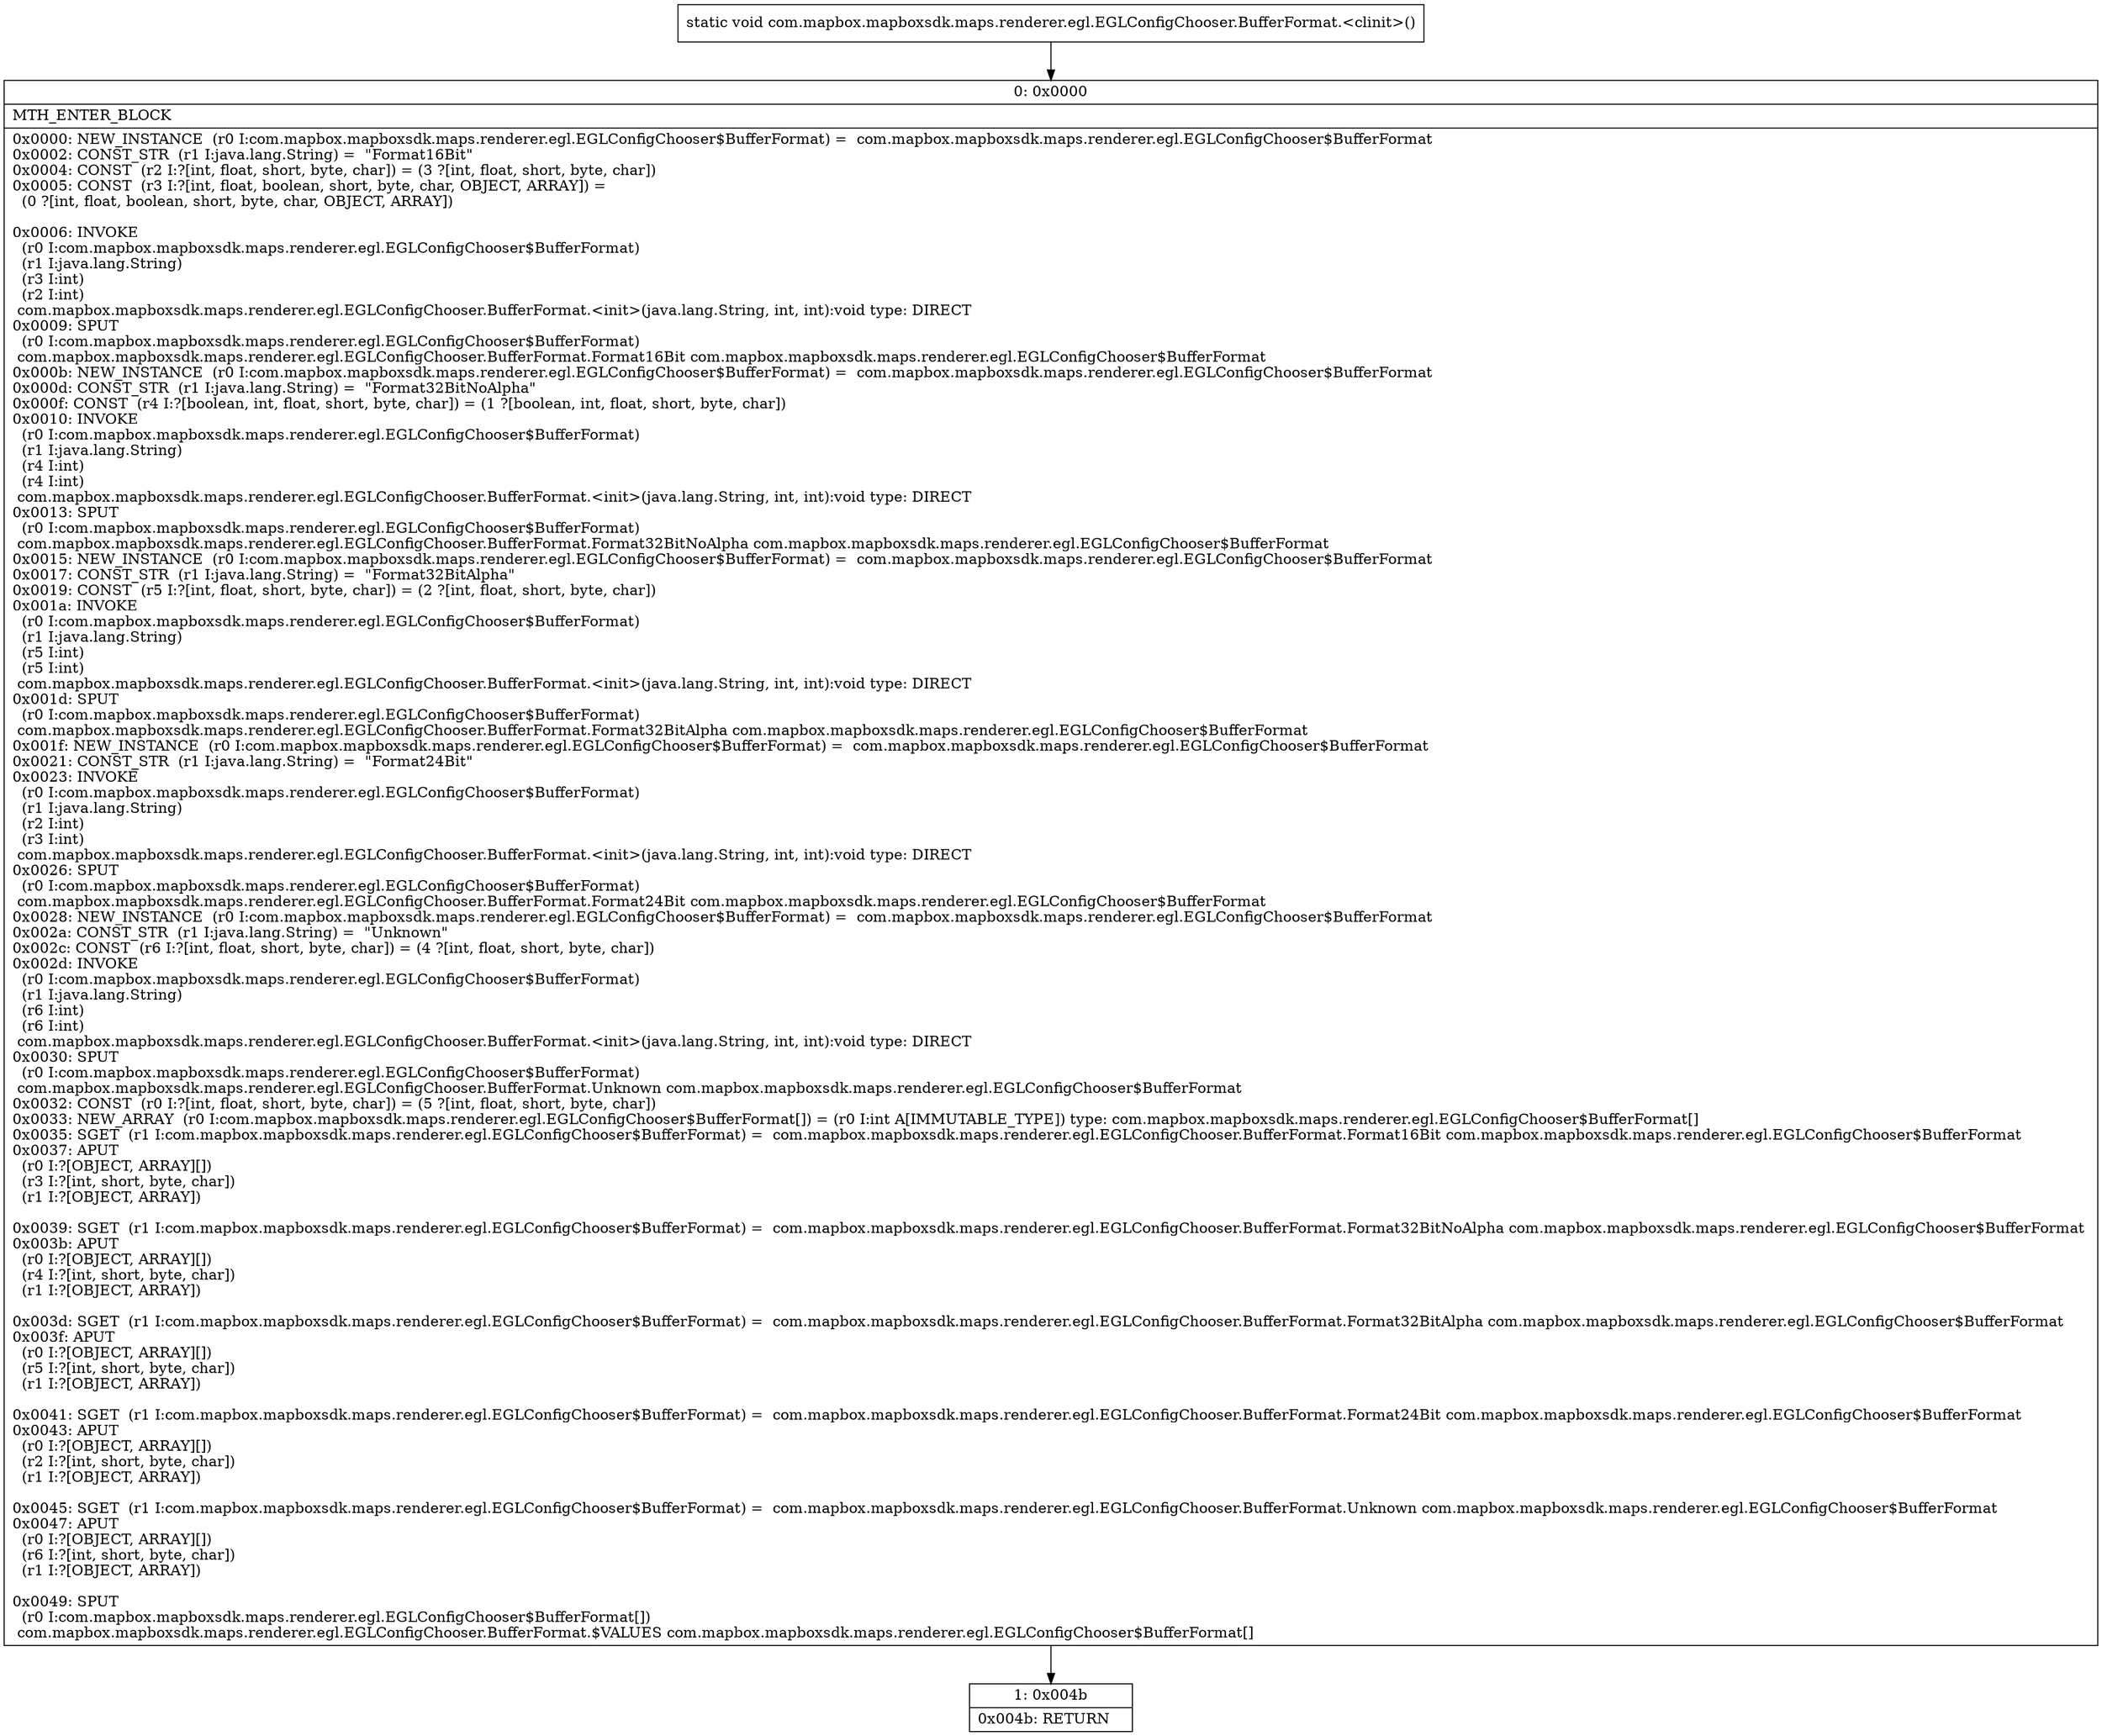 digraph "CFG forcom.mapbox.mapboxsdk.maps.renderer.egl.EGLConfigChooser.BufferFormat.\<clinit\>()V" {
Node_0 [shape=record,label="{0\:\ 0x0000|MTH_ENTER_BLOCK\l|0x0000: NEW_INSTANCE  (r0 I:com.mapbox.mapboxsdk.maps.renderer.egl.EGLConfigChooser$BufferFormat) =  com.mapbox.mapboxsdk.maps.renderer.egl.EGLConfigChooser$BufferFormat \l0x0002: CONST_STR  (r1 I:java.lang.String) =  \"Format16Bit\" \l0x0004: CONST  (r2 I:?[int, float, short, byte, char]) = (3 ?[int, float, short, byte, char]) \l0x0005: CONST  (r3 I:?[int, float, boolean, short, byte, char, OBJECT, ARRAY]) = \l  (0 ?[int, float, boolean, short, byte, char, OBJECT, ARRAY])\l \l0x0006: INVOKE  \l  (r0 I:com.mapbox.mapboxsdk.maps.renderer.egl.EGLConfigChooser$BufferFormat)\l  (r1 I:java.lang.String)\l  (r3 I:int)\l  (r2 I:int)\l com.mapbox.mapboxsdk.maps.renderer.egl.EGLConfigChooser.BufferFormat.\<init\>(java.lang.String, int, int):void type: DIRECT \l0x0009: SPUT  \l  (r0 I:com.mapbox.mapboxsdk.maps.renderer.egl.EGLConfigChooser$BufferFormat)\l com.mapbox.mapboxsdk.maps.renderer.egl.EGLConfigChooser.BufferFormat.Format16Bit com.mapbox.mapboxsdk.maps.renderer.egl.EGLConfigChooser$BufferFormat \l0x000b: NEW_INSTANCE  (r0 I:com.mapbox.mapboxsdk.maps.renderer.egl.EGLConfigChooser$BufferFormat) =  com.mapbox.mapboxsdk.maps.renderer.egl.EGLConfigChooser$BufferFormat \l0x000d: CONST_STR  (r1 I:java.lang.String) =  \"Format32BitNoAlpha\" \l0x000f: CONST  (r4 I:?[boolean, int, float, short, byte, char]) = (1 ?[boolean, int, float, short, byte, char]) \l0x0010: INVOKE  \l  (r0 I:com.mapbox.mapboxsdk.maps.renderer.egl.EGLConfigChooser$BufferFormat)\l  (r1 I:java.lang.String)\l  (r4 I:int)\l  (r4 I:int)\l com.mapbox.mapboxsdk.maps.renderer.egl.EGLConfigChooser.BufferFormat.\<init\>(java.lang.String, int, int):void type: DIRECT \l0x0013: SPUT  \l  (r0 I:com.mapbox.mapboxsdk.maps.renderer.egl.EGLConfigChooser$BufferFormat)\l com.mapbox.mapboxsdk.maps.renderer.egl.EGLConfigChooser.BufferFormat.Format32BitNoAlpha com.mapbox.mapboxsdk.maps.renderer.egl.EGLConfigChooser$BufferFormat \l0x0015: NEW_INSTANCE  (r0 I:com.mapbox.mapboxsdk.maps.renderer.egl.EGLConfigChooser$BufferFormat) =  com.mapbox.mapboxsdk.maps.renderer.egl.EGLConfigChooser$BufferFormat \l0x0017: CONST_STR  (r1 I:java.lang.String) =  \"Format32BitAlpha\" \l0x0019: CONST  (r5 I:?[int, float, short, byte, char]) = (2 ?[int, float, short, byte, char]) \l0x001a: INVOKE  \l  (r0 I:com.mapbox.mapboxsdk.maps.renderer.egl.EGLConfigChooser$BufferFormat)\l  (r1 I:java.lang.String)\l  (r5 I:int)\l  (r5 I:int)\l com.mapbox.mapboxsdk.maps.renderer.egl.EGLConfigChooser.BufferFormat.\<init\>(java.lang.String, int, int):void type: DIRECT \l0x001d: SPUT  \l  (r0 I:com.mapbox.mapboxsdk.maps.renderer.egl.EGLConfigChooser$BufferFormat)\l com.mapbox.mapboxsdk.maps.renderer.egl.EGLConfigChooser.BufferFormat.Format32BitAlpha com.mapbox.mapboxsdk.maps.renderer.egl.EGLConfigChooser$BufferFormat \l0x001f: NEW_INSTANCE  (r0 I:com.mapbox.mapboxsdk.maps.renderer.egl.EGLConfigChooser$BufferFormat) =  com.mapbox.mapboxsdk.maps.renderer.egl.EGLConfigChooser$BufferFormat \l0x0021: CONST_STR  (r1 I:java.lang.String) =  \"Format24Bit\" \l0x0023: INVOKE  \l  (r0 I:com.mapbox.mapboxsdk.maps.renderer.egl.EGLConfigChooser$BufferFormat)\l  (r1 I:java.lang.String)\l  (r2 I:int)\l  (r3 I:int)\l com.mapbox.mapboxsdk.maps.renderer.egl.EGLConfigChooser.BufferFormat.\<init\>(java.lang.String, int, int):void type: DIRECT \l0x0026: SPUT  \l  (r0 I:com.mapbox.mapboxsdk.maps.renderer.egl.EGLConfigChooser$BufferFormat)\l com.mapbox.mapboxsdk.maps.renderer.egl.EGLConfigChooser.BufferFormat.Format24Bit com.mapbox.mapboxsdk.maps.renderer.egl.EGLConfigChooser$BufferFormat \l0x0028: NEW_INSTANCE  (r0 I:com.mapbox.mapboxsdk.maps.renderer.egl.EGLConfigChooser$BufferFormat) =  com.mapbox.mapboxsdk.maps.renderer.egl.EGLConfigChooser$BufferFormat \l0x002a: CONST_STR  (r1 I:java.lang.String) =  \"Unknown\" \l0x002c: CONST  (r6 I:?[int, float, short, byte, char]) = (4 ?[int, float, short, byte, char]) \l0x002d: INVOKE  \l  (r0 I:com.mapbox.mapboxsdk.maps.renderer.egl.EGLConfigChooser$BufferFormat)\l  (r1 I:java.lang.String)\l  (r6 I:int)\l  (r6 I:int)\l com.mapbox.mapboxsdk.maps.renderer.egl.EGLConfigChooser.BufferFormat.\<init\>(java.lang.String, int, int):void type: DIRECT \l0x0030: SPUT  \l  (r0 I:com.mapbox.mapboxsdk.maps.renderer.egl.EGLConfigChooser$BufferFormat)\l com.mapbox.mapboxsdk.maps.renderer.egl.EGLConfigChooser.BufferFormat.Unknown com.mapbox.mapboxsdk.maps.renderer.egl.EGLConfigChooser$BufferFormat \l0x0032: CONST  (r0 I:?[int, float, short, byte, char]) = (5 ?[int, float, short, byte, char]) \l0x0033: NEW_ARRAY  (r0 I:com.mapbox.mapboxsdk.maps.renderer.egl.EGLConfigChooser$BufferFormat[]) = (r0 I:int A[IMMUTABLE_TYPE]) type: com.mapbox.mapboxsdk.maps.renderer.egl.EGLConfigChooser$BufferFormat[] \l0x0035: SGET  (r1 I:com.mapbox.mapboxsdk.maps.renderer.egl.EGLConfigChooser$BufferFormat) =  com.mapbox.mapboxsdk.maps.renderer.egl.EGLConfigChooser.BufferFormat.Format16Bit com.mapbox.mapboxsdk.maps.renderer.egl.EGLConfigChooser$BufferFormat \l0x0037: APUT  \l  (r0 I:?[OBJECT, ARRAY][])\l  (r3 I:?[int, short, byte, char])\l  (r1 I:?[OBJECT, ARRAY])\l \l0x0039: SGET  (r1 I:com.mapbox.mapboxsdk.maps.renderer.egl.EGLConfigChooser$BufferFormat) =  com.mapbox.mapboxsdk.maps.renderer.egl.EGLConfigChooser.BufferFormat.Format32BitNoAlpha com.mapbox.mapboxsdk.maps.renderer.egl.EGLConfigChooser$BufferFormat \l0x003b: APUT  \l  (r0 I:?[OBJECT, ARRAY][])\l  (r4 I:?[int, short, byte, char])\l  (r1 I:?[OBJECT, ARRAY])\l \l0x003d: SGET  (r1 I:com.mapbox.mapboxsdk.maps.renderer.egl.EGLConfigChooser$BufferFormat) =  com.mapbox.mapboxsdk.maps.renderer.egl.EGLConfigChooser.BufferFormat.Format32BitAlpha com.mapbox.mapboxsdk.maps.renderer.egl.EGLConfigChooser$BufferFormat \l0x003f: APUT  \l  (r0 I:?[OBJECT, ARRAY][])\l  (r5 I:?[int, short, byte, char])\l  (r1 I:?[OBJECT, ARRAY])\l \l0x0041: SGET  (r1 I:com.mapbox.mapboxsdk.maps.renderer.egl.EGLConfigChooser$BufferFormat) =  com.mapbox.mapboxsdk.maps.renderer.egl.EGLConfigChooser.BufferFormat.Format24Bit com.mapbox.mapboxsdk.maps.renderer.egl.EGLConfigChooser$BufferFormat \l0x0043: APUT  \l  (r0 I:?[OBJECT, ARRAY][])\l  (r2 I:?[int, short, byte, char])\l  (r1 I:?[OBJECT, ARRAY])\l \l0x0045: SGET  (r1 I:com.mapbox.mapboxsdk.maps.renderer.egl.EGLConfigChooser$BufferFormat) =  com.mapbox.mapboxsdk.maps.renderer.egl.EGLConfigChooser.BufferFormat.Unknown com.mapbox.mapboxsdk.maps.renderer.egl.EGLConfigChooser$BufferFormat \l0x0047: APUT  \l  (r0 I:?[OBJECT, ARRAY][])\l  (r6 I:?[int, short, byte, char])\l  (r1 I:?[OBJECT, ARRAY])\l \l0x0049: SPUT  \l  (r0 I:com.mapbox.mapboxsdk.maps.renderer.egl.EGLConfigChooser$BufferFormat[])\l com.mapbox.mapboxsdk.maps.renderer.egl.EGLConfigChooser.BufferFormat.$VALUES com.mapbox.mapboxsdk.maps.renderer.egl.EGLConfigChooser$BufferFormat[] \l}"];
Node_1 [shape=record,label="{1\:\ 0x004b|0x004b: RETURN   \l}"];
MethodNode[shape=record,label="{static void com.mapbox.mapboxsdk.maps.renderer.egl.EGLConfigChooser.BufferFormat.\<clinit\>() }"];
MethodNode -> Node_0;
Node_0 -> Node_1;
}

